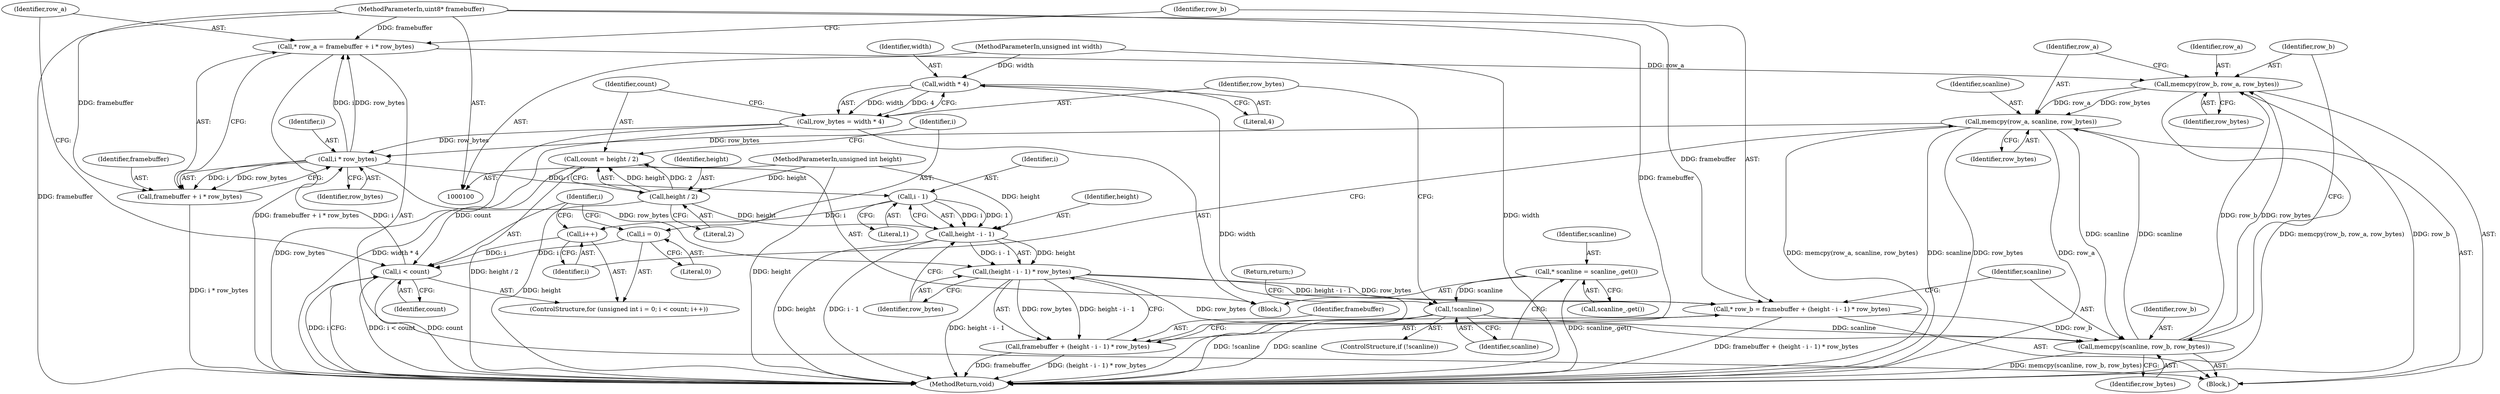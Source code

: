 digraph "1_Chrome_64681e22e73e3325e06e6e5e8ef81995b4a306cc@integer" {
"1000137" [label="(Call,* row_a = framebuffer + i * row_bytes)"];
"1000101" [label="(MethodParameterIn,uint8* framebuffer)"];
"1000141" [label="(Call,i * row_bytes)"];
"1000130" [label="(Call,i < count)"];
"1000133" [label="(Call,i++)"];
"1000152" [label="(Call,i - 1)"];
"1000127" [label="(Call,i = 0)"];
"1000120" [label="(Call,count = height / 2)"];
"1000122" [label="(Call,height / 2)"];
"1000103" [label="(MethodParameterIn,unsigned int height)"];
"1000164" [label="(Call,memcpy(row_a, scanline, row_bytes))"];
"1000160" [label="(Call,memcpy(row_b, row_a, row_bytes))"];
"1000156" [label="(Call,memcpy(scanline, row_b, row_bytes))"];
"1000110" [label="(Call,!scanline)"];
"1000106" [label="(Call,* scanline = scanline_.get())"];
"1000145" [label="(Call,* row_b = framebuffer + (height - i - 1) * row_bytes)"];
"1000149" [label="(Call,(height - i - 1) * row_bytes)"];
"1000150" [label="(Call,height - i - 1)"];
"1000137" [label="(Call,* row_a = framebuffer + i * row_bytes)"];
"1000114" [label="(Call,row_bytes = width * 4)"];
"1000116" [label="(Call,width * 4)"];
"1000102" [label="(MethodParameterIn,unsigned int width)"];
"1000139" [label="(Call,framebuffer + i * row_bytes)"];
"1000147" [label="(Call,framebuffer + (height - i - 1) * row_bytes)"];
"1000160" [label="(Call,memcpy(row_b, row_a, row_bytes))"];
"1000166" [label="(Identifier,scanline)"];
"1000135" [label="(Block,)"];
"1000157" [label="(Identifier,scanline)"];
"1000138" [label="(Identifier,row_a)"];
"1000104" [label="(Block,)"];
"1000150" [label="(Call,height - i - 1)"];
"1000129" [label="(Literal,0)"];
"1000128" [label="(Identifier,i)"];
"1000103" [label="(MethodParameterIn,unsigned int height)"];
"1000156" [label="(Call,memcpy(scanline, row_b, row_bytes))"];
"1000146" [label="(Identifier,row_b)"];
"1000163" [label="(Identifier,row_bytes)"];
"1000158" [label="(Identifier,row_b)"];
"1000111" [label="(Identifier,scanline)"];
"1000116" [label="(Call,width * 4)"];
"1000161" [label="(Identifier,row_b)"];
"1000115" [label="(Identifier,row_bytes)"];
"1000142" [label="(Identifier,i)"];
"1000127" [label="(Call,i = 0)"];
"1000132" [label="(Identifier,count)"];
"1000162" [label="(Identifier,row_a)"];
"1000155" [label="(Identifier,row_bytes)"];
"1000122" [label="(Call,height / 2)"];
"1000130" [label="(Call,i < count)"];
"1000108" [label="(Call,scanline_.get())"];
"1000148" [label="(Identifier,framebuffer)"];
"1000109" [label="(ControlStructure,if (!scanline))"];
"1000107" [label="(Identifier,scanline)"];
"1000125" [label="(ControlStructure,for (unsigned int i = 0; i < count; i++))"];
"1000165" [label="(Identifier,row_a)"];
"1000168" [label="(MethodReturn,void)"];
"1000143" [label="(Identifier,row_bytes)"];
"1000140" [label="(Identifier,framebuffer)"];
"1000154" [label="(Literal,1)"];
"1000167" [label="(Identifier,row_bytes)"];
"1000134" [label="(Identifier,i)"];
"1000159" [label="(Identifier,row_bytes)"];
"1000131" [label="(Identifier,i)"];
"1000149" [label="(Call,(height - i - 1) * row_bytes)"];
"1000121" [label="(Identifier,count)"];
"1000133" [label="(Call,i++)"];
"1000110" [label="(Call,!scanline)"];
"1000102" [label="(MethodParameterIn,unsigned int width)"];
"1000164" [label="(Call,memcpy(row_a, scanline, row_bytes))"];
"1000141" [label="(Call,i * row_bytes)"];
"1000112" [label="(Return,return;)"];
"1000114" [label="(Call,row_bytes = width * 4)"];
"1000153" [label="(Identifier,i)"];
"1000147" [label="(Call,framebuffer + (height - i - 1) * row_bytes)"];
"1000151" [label="(Identifier,height)"];
"1000145" [label="(Call,* row_b = framebuffer + (height - i - 1) * row_bytes)"];
"1000101" [label="(MethodParameterIn,uint8* framebuffer)"];
"1000152" [label="(Call,i - 1)"];
"1000139" [label="(Call,framebuffer + i * row_bytes)"];
"1000120" [label="(Call,count = height / 2)"];
"1000106" [label="(Call,* scanline = scanline_.get())"];
"1000118" [label="(Literal,4)"];
"1000137" [label="(Call,* row_a = framebuffer + i * row_bytes)"];
"1000123" [label="(Identifier,height)"];
"1000124" [label="(Literal,2)"];
"1000117" [label="(Identifier,width)"];
"1000137" -> "1000135"  [label="AST: "];
"1000137" -> "1000139"  [label="CFG: "];
"1000138" -> "1000137"  [label="AST: "];
"1000139" -> "1000137"  [label="AST: "];
"1000146" -> "1000137"  [label="CFG: "];
"1000137" -> "1000168"  [label="DDG: framebuffer + i * row_bytes"];
"1000101" -> "1000137"  [label="DDG: framebuffer"];
"1000141" -> "1000137"  [label="DDG: i"];
"1000141" -> "1000137"  [label="DDG: row_bytes"];
"1000137" -> "1000160"  [label="DDG: row_a"];
"1000101" -> "1000100"  [label="AST: "];
"1000101" -> "1000168"  [label="DDG: framebuffer"];
"1000101" -> "1000139"  [label="DDG: framebuffer"];
"1000101" -> "1000145"  [label="DDG: framebuffer"];
"1000101" -> "1000147"  [label="DDG: framebuffer"];
"1000141" -> "1000139"  [label="AST: "];
"1000141" -> "1000143"  [label="CFG: "];
"1000142" -> "1000141"  [label="AST: "];
"1000143" -> "1000141"  [label="AST: "];
"1000139" -> "1000141"  [label="CFG: "];
"1000141" -> "1000139"  [label="DDG: i"];
"1000141" -> "1000139"  [label="DDG: row_bytes"];
"1000130" -> "1000141"  [label="DDG: i"];
"1000164" -> "1000141"  [label="DDG: row_bytes"];
"1000114" -> "1000141"  [label="DDG: row_bytes"];
"1000141" -> "1000152"  [label="DDG: i"];
"1000141" -> "1000149"  [label="DDG: row_bytes"];
"1000130" -> "1000125"  [label="AST: "];
"1000130" -> "1000132"  [label="CFG: "];
"1000131" -> "1000130"  [label="AST: "];
"1000132" -> "1000130"  [label="AST: "];
"1000138" -> "1000130"  [label="CFG: "];
"1000168" -> "1000130"  [label="CFG: "];
"1000130" -> "1000168"  [label="DDG: i < count"];
"1000130" -> "1000168"  [label="DDG: count"];
"1000130" -> "1000168"  [label="DDG: i"];
"1000133" -> "1000130"  [label="DDG: i"];
"1000127" -> "1000130"  [label="DDG: i"];
"1000120" -> "1000130"  [label="DDG: count"];
"1000133" -> "1000125"  [label="AST: "];
"1000133" -> "1000134"  [label="CFG: "];
"1000134" -> "1000133"  [label="AST: "];
"1000131" -> "1000133"  [label="CFG: "];
"1000152" -> "1000133"  [label="DDG: i"];
"1000152" -> "1000150"  [label="AST: "];
"1000152" -> "1000154"  [label="CFG: "];
"1000153" -> "1000152"  [label="AST: "];
"1000154" -> "1000152"  [label="AST: "];
"1000150" -> "1000152"  [label="CFG: "];
"1000152" -> "1000150"  [label="DDG: i"];
"1000152" -> "1000150"  [label="DDG: 1"];
"1000127" -> "1000125"  [label="AST: "];
"1000127" -> "1000129"  [label="CFG: "];
"1000128" -> "1000127"  [label="AST: "];
"1000129" -> "1000127"  [label="AST: "];
"1000131" -> "1000127"  [label="CFG: "];
"1000120" -> "1000104"  [label="AST: "];
"1000120" -> "1000122"  [label="CFG: "];
"1000121" -> "1000120"  [label="AST: "];
"1000122" -> "1000120"  [label="AST: "];
"1000128" -> "1000120"  [label="CFG: "];
"1000120" -> "1000168"  [label="DDG: height / 2"];
"1000122" -> "1000120"  [label="DDG: height"];
"1000122" -> "1000120"  [label="DDG: 2"];
"1000122" -> "1000124"  [label="CFG: "];
"1000123" -> "1000122"  [label="AST: "];
"1000124" -> "1000122"  [label="AST: "];
"1000122" -> "1000168"  [label="DDG: height"];
"1000103" -> "1000122"  [label="DDG: height"];
"1000122" -> "1000150"  [label="DDG: height"];
"1000103" -> "1000100"  [label="AST: "];
"1000103" -> "1000168"  [label="DDG: height"];
"1000103" -> "1000150"  [label="DDG: height"];
"1000164" -> "1000135"  [label="AST: "];
"1000164" -> "1000167"  [label="CFG: "];
"1000165" -> "1000164"  [label="AST: "];
"1000166" -> "1000164"  [label="AST: "];
"1000167" -> "1000164"  [label="AST: "];
"1000134" -> "1000164"  [label="CFG: "];
"1000164" -> "1000168"  [label="DDG: memcpy(row_a, scanline, row_bytes)"];
"1000164" -> "1000168"  [label="DDG: scanline"];
"1000164" -> "1000168"  [label="DDG: row_bytes"];
"1000164" -> "1000168"  [label="DDG: row_a"];
"1000164" -> "1000156"  [label="DDG: scanline"];
"1000160" -> "1000164"  [label="DDG: row_a"];
"1000160" -> "1000164"  [label="DDG: row_bytes"];
"1000156" -> "1000164"  [label="DDG: scanline"];
"1000160" -> "1000135"  [label="AST: "];
"1000160" -> "1000163"  [label="CFG: "];
"1000161" -> "1000160"  [label="AST: "];
"1000162" -> "1000160"  [label="AST: "];
"1000163" -> "1000160"  [label="AST: "];
"1000165" -> "1000160"  [label="CFG: "];
"1000160" -> "1000168"  [label="DDG: memcpy(row_b, row_a, row_bytes)"];
"1000160" -> "1000168"  [label="DDG: row_b"];
"1000156" -> "1000160"  [label="DDG: row_b"];
"1000156" -> "1000160"  [label="DDG: row_bytes"];
"1000156" -> "1000135"  [label="AST: "];
"1000156" -> "1000159"  [label="CFG: "];
"1000157" -> "1000156"  [label="AST: "];
"1000158" -> "1000156"  [label="AST: "];
"1000159" -> "1000156"  [label="AST: "];
"1000161" -> "1000156"  [label="CFG: "];
"1000156" -> "1000168"  [label="DDG: memcpy(scanline, row_b, row_bytes)"];
"1000110" -> "1000156"  [label="DDG: scanline"];
"1000145" -> "1000156"  [label="DDG: row_b"];
"1000149" -> "1000156"  [label="DDG: row_bytes"];
"1000110" -> "1000109"  [label="AST: "];
"1000110" -> "1000111"  [label="CFG: "];
"1000111" -> "1000110"  [label="AST: "];
"1000112" -> "1000110"  [label="CFG: "];
"1000115" -> "1000110"  [label="CFG: "];
"1000110" -> "1000168"  [label="DDG: !scanline"];
"1000110" -> "1000168"  [label="DDG: scanline"];
"1000106" -> "1000110"  [label="DDG: scanline"];
"1000106" -> "1000104"  [label="AST: "];
"1000106" -> "1000108"  [label="CFG: "];
"1000107" -> "1000106"  [label="AST: "];
"1000108" -> "1000106"  [label="AST: "];
"1000111" -> "1000106"  [label="CFG: "];
"1000106" -> "1000168"  [label="DDG: scanline_.get()"];
"1000145" -> "1000135"  [label="AST: "];
"1000145" -> "1000147"  [label="CFG: "];
"1000146" -> "1000145"  [label="AST: "];
"1000147" -> "1000145"  [label="AST: "];
"1000157" -> "1000145"  [label="CFG: "];
"1000145" -> "1000168"  [label="DDG: framebuffer + (height - i - 1) * row_bytes"];
"1000149" -> "1000145"  [label="DDG: height - i - 1"];
"1000149" -> "1000145"  [label="DDG: row_bytes"];
"1000149" -> "1000147"  [label="AST: "];
"1000149" -> "1000155"  [label="CFG: "];
"1000150" -> "1000149"  [label="AST: "];
"1000155" -> "1000149"  [label="AST: "];
"1000147" -> "1000149"  [label="CFG: "];
"1000149" -> "1000168"  [label="DDG: height - i - 1"];
"1000149" -> "1000147"  [label="DDG: height - i - 1"];
"1000149" -> "1000147"  [label="DDG: row_bytes"];
"1000150" -> "1000149"  [label="DDG: height"];
"1000150" -> "1000149"  [label="DDG: i - 1"];
"1000151" -> "1000150"  [label="AST: "];
"1000155" -> "1000150"  [label="CFG: "];
"1000150" -> "1000168"  [label="DDG: height"];
"1000150" -> "1000168"  [label="DDG: i - 1"];
"1000114" -> "1000104"  [label="AST: "];
"1000114" -> "1000116"  [label="CFG: "];
"1000115" -> "1000114"  [label="AST: "];
"1000116" -> "1000114"  [label="AST: "];
"1000121" -> "1000114"  [label="CFG: "];
"1000114" -> "1000168"  [label="DDG: row_bytes"];
"1000114" -> "1000168"  [label="DDG: width * 4"];
"1000116" -> "1000114"  [label="DDG: width"];
"1000116" -> "1000114"  [label="DDG: 4"];
"1000116" -> "1000118"  [label="CFG: "];
"1000117" -> "1000116"  [label="AST: "];
"1000118" -> "1000116"  [label="AST: "];
"1000116" -> "1000168"  [label="DDG: width"];
"1000102" -> "1000116"  [label="DDG: width"];
"1000102" -> "1000100"  [label="AST: "];
"1000102" -> "1000168"  [label="DDG: width"];
"1000140" -> "1000139"  [label="AST: "];
"1000139" -> "1000168"  [label="DDG: i * row_bytes"];
"1000148" -> "1000147"  [label="AST: "];
"1000147" -> "1000168"  [label="DDG: (height - i - 1) * row_bytes"];
"1000147" -> "1000168"  [label="DDG: framebuffer"];
}
